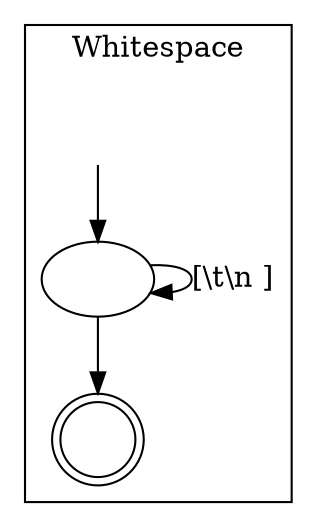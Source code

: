 digraph NFA {
    subgraph cluster_string {
        label="Whitespace"

        w0 [label=" ", shape=none]
        w1 [label=" "]
        w2 [label=" ", shape=doublecircle]

        w0 -> w1
        w1 -> w1 [label="[\\t\\n ]"]
        w1 -> w2
    }
}
